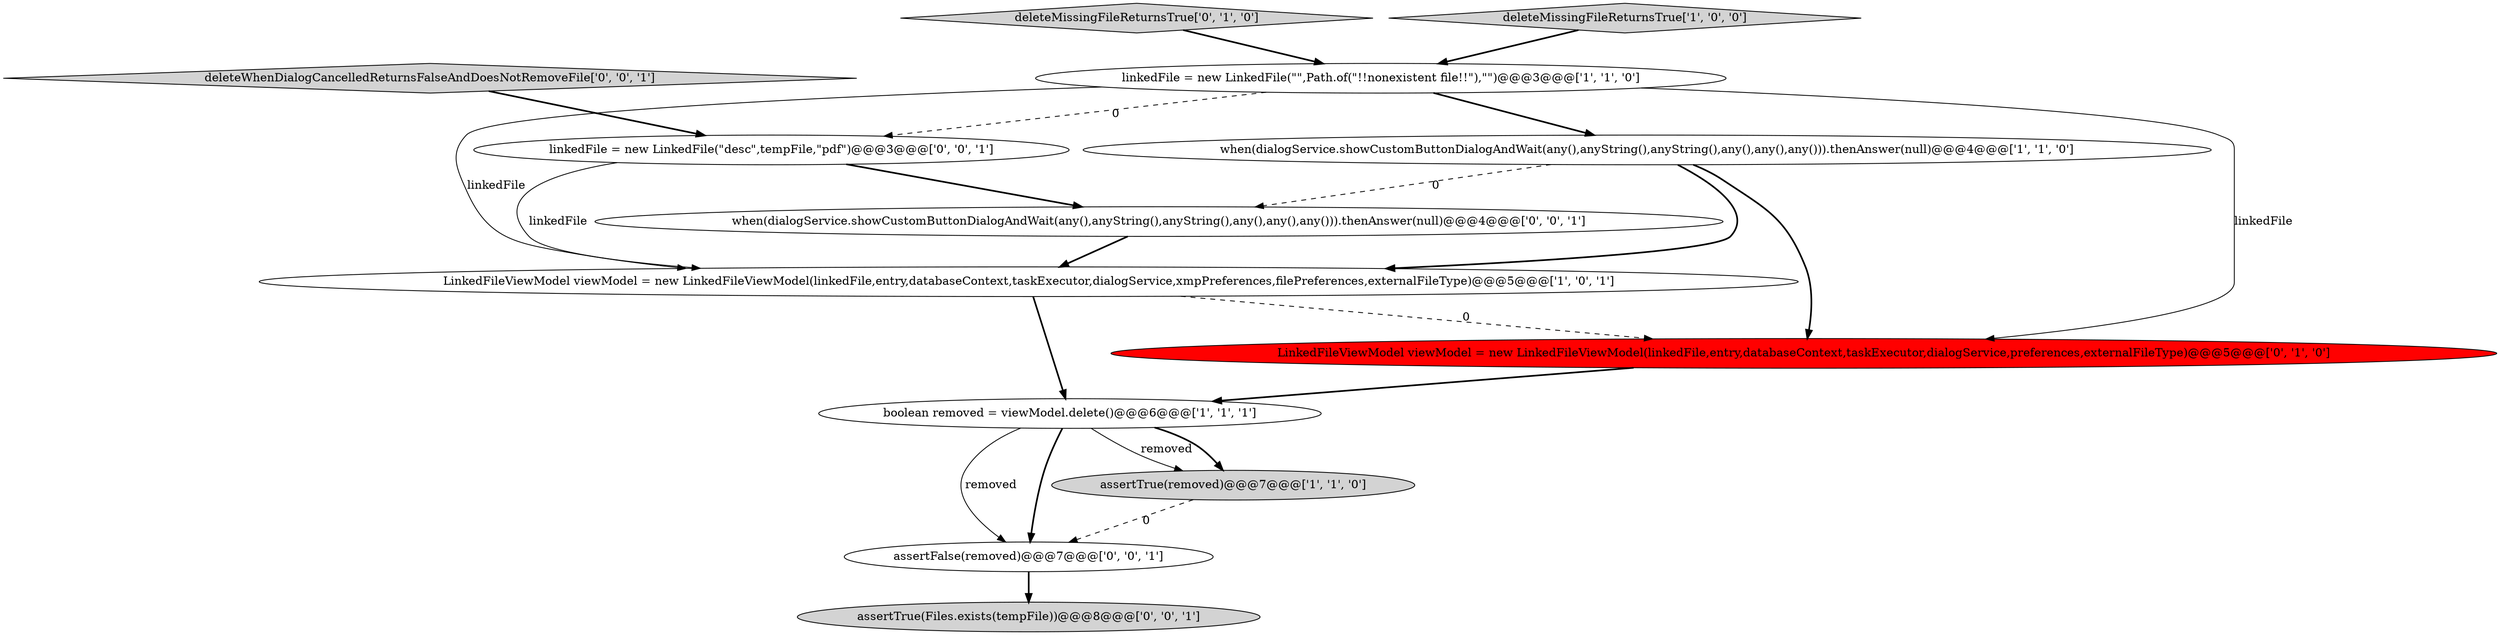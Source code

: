 digraph {
6 [style = filled, label = "LinkedFileViewModel viewModel = new LinkedFileViewModel(linkedFile,entry,databaseContext,taskExecutor,dialogService,preferences,externalFileType)@@@5@@@['0', '1', '0']", fillcolor = red, shape = ellipse image = "AAA1AAABBB2BBB"];
7 [style = filled, label = "deleteMissingFileReturnsTrue['0', '1', '0']", fillcolor = lightgray, shape = diamond image = "AAA0AAABBB2BBB"];
9 [style = filled, label = "assertTrue(Files.exists(tempFile))@@@8@@@['0', '0', '1']", fillcolor = lightgray, shape = ellipse image = "AAA0AAABBB3BBB"];
4 [style = filled, label = "linkedFile = new LinkedFile(\"\",Path.of(\"!!nonexistent file!!\"),\"\")@@@3@@@['1', '1', '0']", fillcolor = white, shape = ellipse image = "AAA0AAABBB1BBB"];
0 [style = filled, label = "LinkedFileViewModel viewModel = new LinkedFileViewModel(linkedFile,entry,databaseContext,taskExecutor,dialogService,xmpPreferences,filePreferences,externalFileType)@@@5@@@['1', '0', '1']", fillcolor = white, shape = ellipse image = "AAA0AAABBB1BBB"];
3 [style = filled, label = "deleteMissingFileReturnsTrue['1', '0', '0']", fillcolor = lightgray, shape = diamond image = "AAA0AAABBB1BBB"];
8 [style = filled, label = "when(dialogService.showCustomButtonDialogAndWait(any(),anyString(),anyString(),any(),any(),any())).thenAnswer(null)@@@4@@@['0', '0', '1']", fillcolor = white, shape = ellipse image = "AAA0AAABBB3BBB"];
11 [style = filled, label = "deleteWhenDialogCancelledReturnsFalseAndDoesNotRemoveFile['0', '0', '1']", fillcolor = lightgray, shape = diamond image = "AAA0AAABBB3BBB"];
10 [style = filled, label = "assertFalse(removed)@@@7@@@['0', '0', '1']", fillcolor = white, shape = ellipse image = "AAA0AAABBB3BBB"];
12 [style = filled, label = "linkedFile = new LinkedFile(\"desc\",tempFile,\"pdf\")@@@3@@@['0', '0', '1']", fillcolor = white, shape = ellipse image = "AAA0AAABBB3BBB"];
1 [style = filled, label = "boolean removed = viewModel.delete()@@@6@@@['1', '1', '1']", fillcolor = white, shape = ellipse image = "AAA0AAABBB1BBB"];
5 [style = filled, label = "when(dialogService.showCustomButtonDialogAndWait(any(),anyString(),anyString(),any(),any(),any())).thenAnswer(null)@@@4@@@['1', '1', '0']", fillcolor = white, shape = ellipse image = "AAA0AAABBB1BBB"];
2 [style = filled, label = "assertTrue(removed)@@@7@@@['1', '1', '0']", fillcolor = lightgray, shape = ellipse image = "AAA0AAABBB1BBB"];
4->6 [style = solid, label="linkedFile"];
0->6 [style = dashed, label="0"];
11->12 [style = bold, label=""];
7->4 [style = bold, label=""];
3->4 [style = bold, label=""];
12->0 [style = solid, label="linkedFile"];
2->10 [style = dashed, label="0"];
4->12 [style = dashed, label="0"];
8->0 [style = bold, label=""];
6->1 [style = bold, label=""];
4->0 [style = solid, label="linkedFile"];
5->6 [style = bold, label=""];
1->2 [style = solid, label="removed"];
5->0 [style = bold, label=""];
12->8 [style = bold, label=""];
0->1 [style = bold, label=""];
5->8 [style = dashed, label="0"];
1->2 [style = bold, label=""];
10->9 [style = bold, label=""];
1->10 [style = solid, label="removed"];
1->10 [style = bold, label=""];
4->5 [style = bold, label=""];
}
